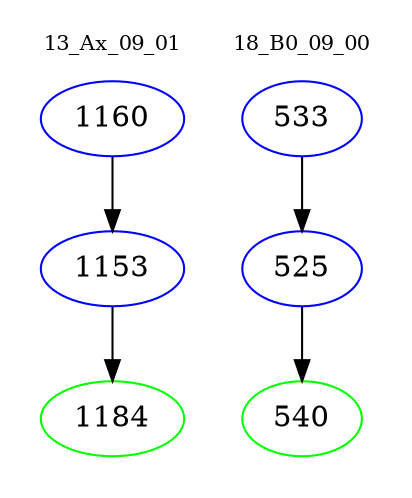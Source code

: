 digraph{
subgraph cluster_0 {
color = white
label = "13_Ax_09_01";
fontsize=10;
T0_1160 [label="1160", color="blue"]
T0_1160 -> T0_1153 [color="black"]
T0_1153 [label="1153", color="blue"]
T0_1153 -> T0_1184 [color="black"]
T0_1184 [label="1184", color="green"]
}
subgraph cluster_1 {
color = white
label = "18_B0_09_00";
fontsize=10;
T1_533 [label="533", color="blue"]
T1_533 -> T1_525 [color="black"]
T1_525 [label="525", color="blue"]
T1_525 -> T1_540 [color="black"]
T1_540 [label="540", color="green"]
}
}
